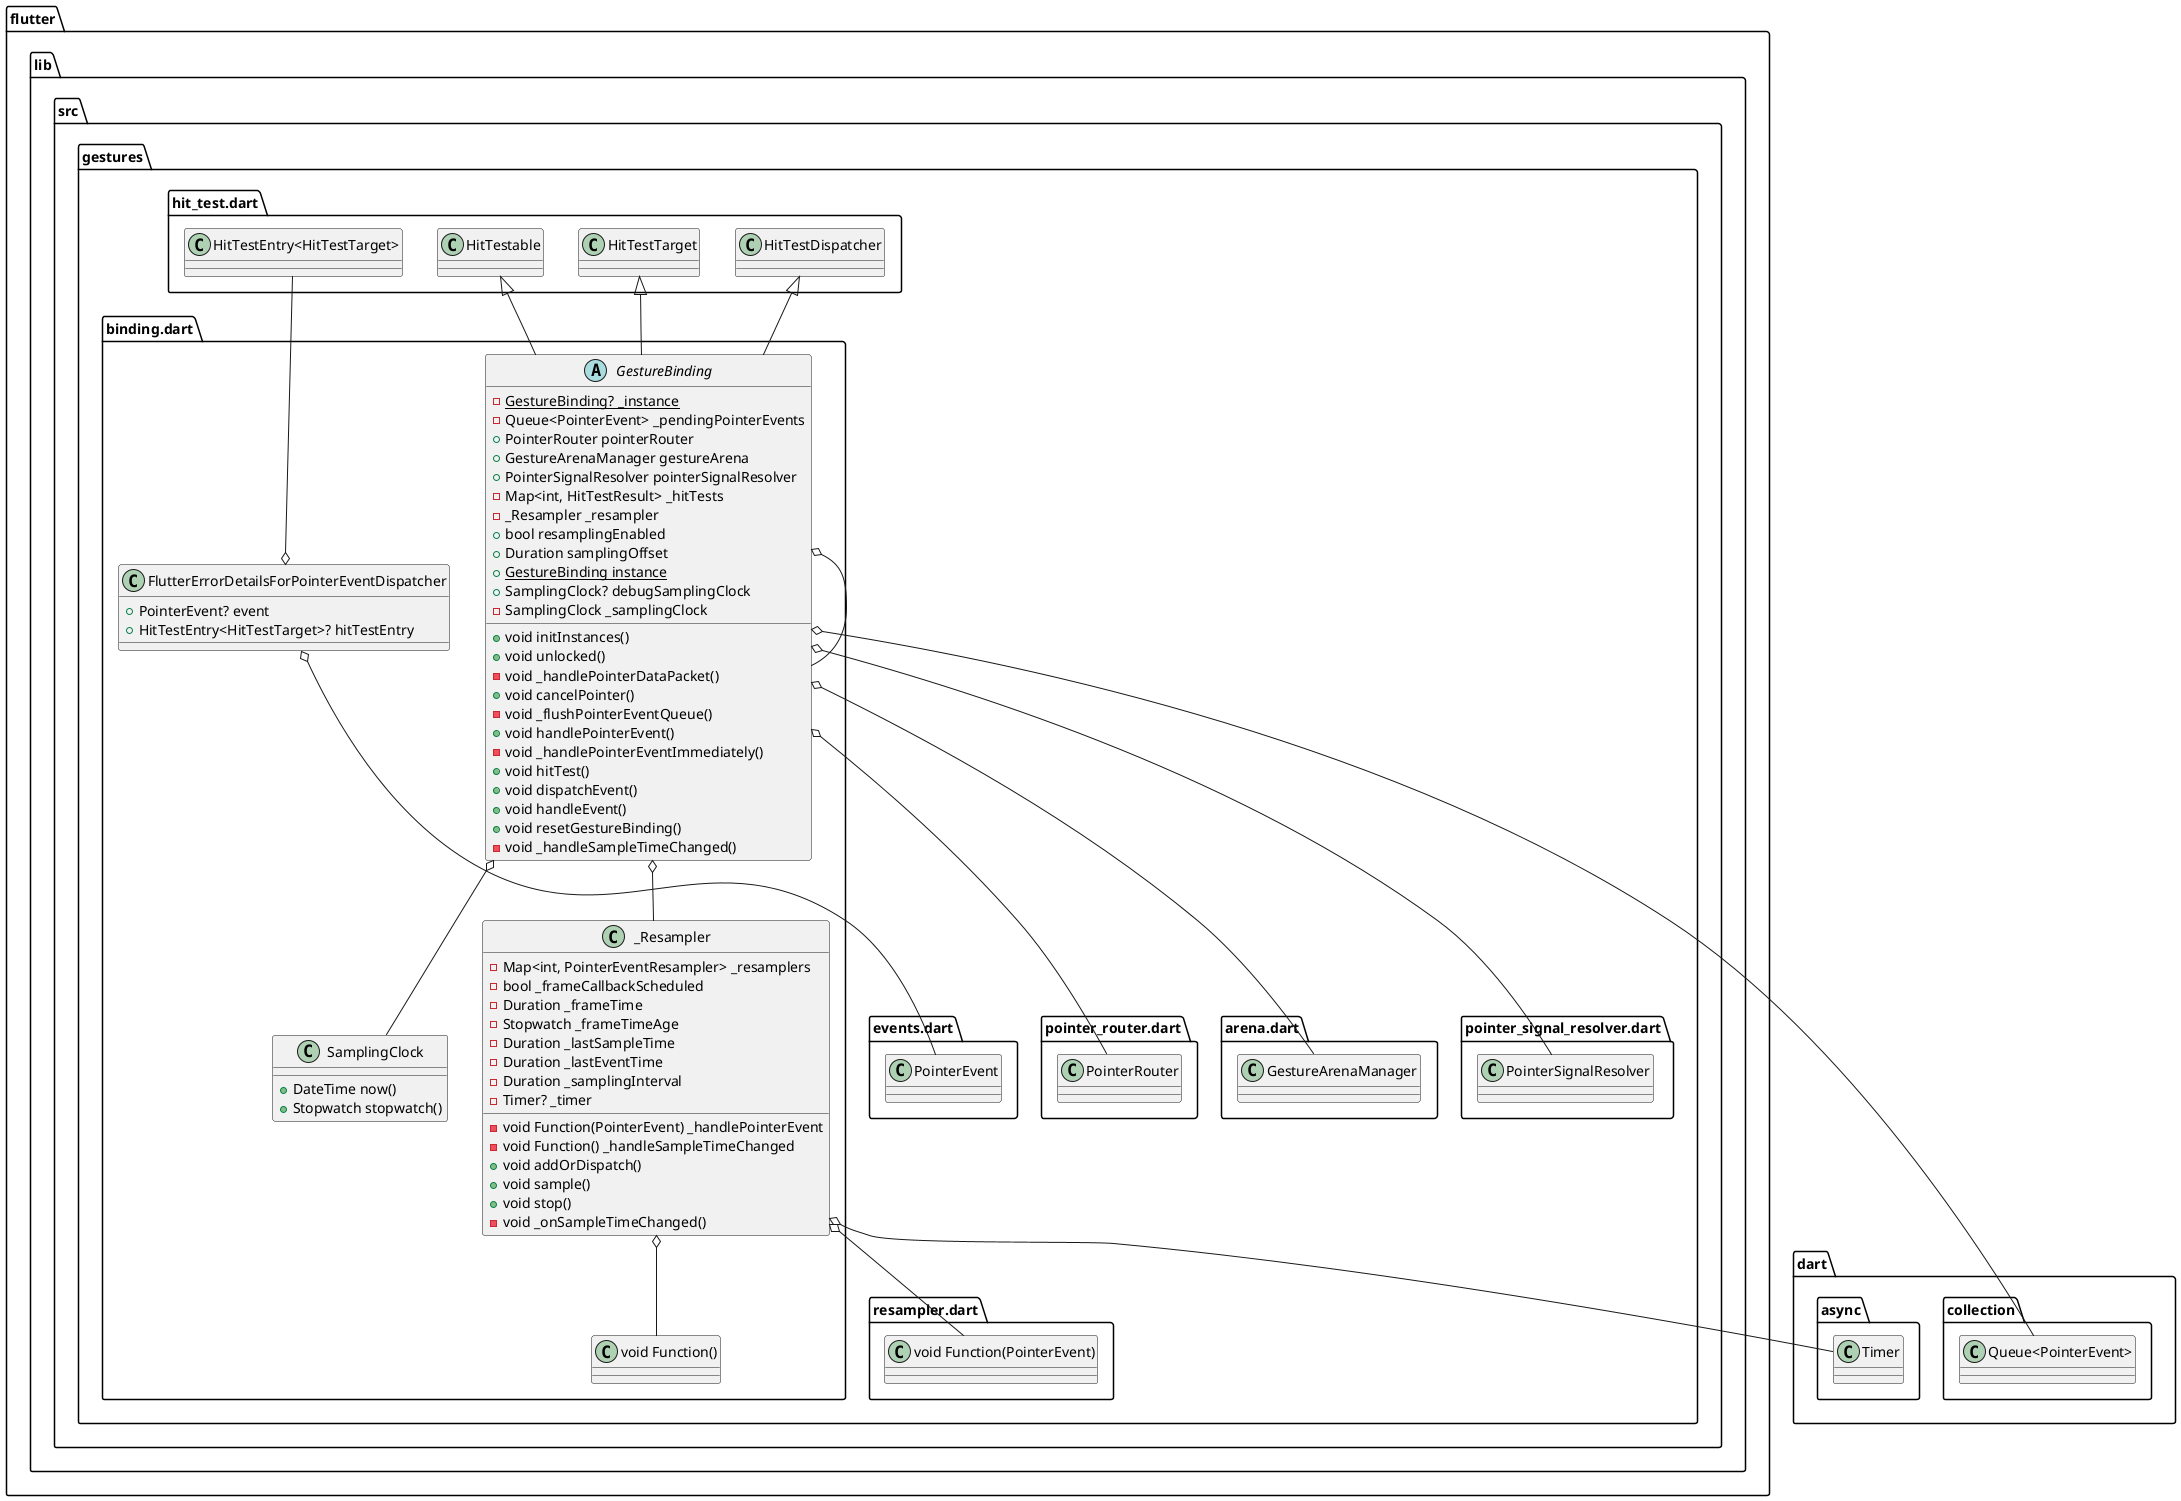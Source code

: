 @startuml
set namespaceSeparator ::

class "flutter::lib::src::gestures::binding.dart::SamplingClock" {
  +DateTime now()
  +Stopwatch stopwatch()
}

class "flutter::lib::src::gestures::binding.dart::_Resampler" {
  -Map<int, PointerEventResampler> _resamplers
  -bool _frameCallbackScheduled
  -Duration _frameTime
  -Stopwatch _frameTimeAge
  -Duration _lastSampleTime
  -Duration _lastEventTime
  -void Function(PointerEvent) _handlePointerEvent
  -void Function() _handleSampleTimeChanged
  -Duration _samplingInterval
  -Timer? _timer
  +void addOrDispatch()
  +void sample()
  +void stop()
  -void _onSampleTimeChanged()
}

"flutter::lib::src::gestures::binding.dart::_Resampler" o-- "flutter::lib::src::gestures::resampler.dart::void Function(PointerEvent)"
"flutter::lib::src::gestures::binding.dart::_Resampler" o-- "flutter::lib::src::gestures::binding.dart::void Function()"
"flutter::lib::src::gestures::binding.dart::_Resampler" o-- "dart::async::Timer"

class "flutter::lib::src::gestures::binding.dart::FlutterErrorDetailsForPointerEventDispatcher" {
  +PointerEvent? event
  +HitTestEntry<HitTestTarget>? hitTestEntry
}

"flutter::lib::src::gestures::binding.dart::FlutterErrorDetailsForPointerEventDispatcher" o-- "flutter::lib::src::gestures::events.dart::PointerEvent"
"flutter::lib::src::gestures::binding.dart::FlutterErrorDetailsForPointerEventDispatcher" o-- "flutter::lib::src::gestures::hit_test.dart::HitTestEntry<HitTestTarget>"

abstract class "flutter::lib::src::gestures::binding.dart::GestureBinding" {
  {static} -GestureBinding? _instance
  -Queue<PointerEvent> _pendingPointerEvents
  +PointerRouter pointerRouter
  +GestureArenaManager gestureArena
  +PointerSignalResolver pointerSignalResolver
  -Map<int, HitTestResult> _hitTests
  -_Resampler _resampler
  +bool resamplingEnabled
  +Duration samplingOffset
  {static} +GestureBinding instance
  +SamplingClock? debugSamplingClock
  -SamplingClock _samplingClock
  +void initInstances()
  +void unlocked()
  -void _handlePointerDataPacket()
  +void cancelPointer()
  -void _flushPointerEventQueue()
  +void handlePointerEvent()
  -void _handlePointerEventImmediately()
  +void hitTest()
  +void dispatchEvent()
  +void handleEvent()
  +void resetGestureBinding()
  -void _handleSampleTimeChanged()
}

"flutter::lib::src::gestures::binding.dart::GestureBinding" o-- "flutter::lib::src::gestures::binding.dart::GestureBinding"
"flutter::lib::src::gestures::binding.dart::GestureBinding" o-- "dart::collection::Queue<PointerEvent>"
"flutter::lib::src::gestures::binding.dart::GestureBinding" o-- "flutter::lib::src::gestures::pointer_router.dart::PointerRouter"
"flutter::lib::src::gestures::binding.dart::GestureBinding" o-- "flutter::lib::src::gestures::arena.dart::GestureArenaManager"
"flutter::lib::src::gestures::binding.dart::GestureBinding" o-- "flutter::lib::src::gestures::pointer_signal_resolver.dart::PointerSignalResolver"
"flutter::lib::src::gestures::binding.dart::GestureBinding" o-- "flutter::lib::src::gestures::binding.dart::_Resampler"
"flutter::lib::src::gestures::binding.dart::GestureBinding" o-- "flutter::lib::src::gestures::binding.dart::SamplingClock"
"flutter::lib::src::gestures::hit_test.dart::HitTestable" <|-- "flutter::lib::src::gestures::binding.dart::GestureBinding"
"flutter::lib::src::gestures::hit_test.dart::HitTestDispatcher" <|-- "flutter::lib::src::gestures::binding.dart::GestureBinding"
"flutter::lib::src::gestures::hit_test.dart::HitTestTarget" <|-- "flutter::lib::src::gestures::binding.dart::GestureBinding"


@enduml
